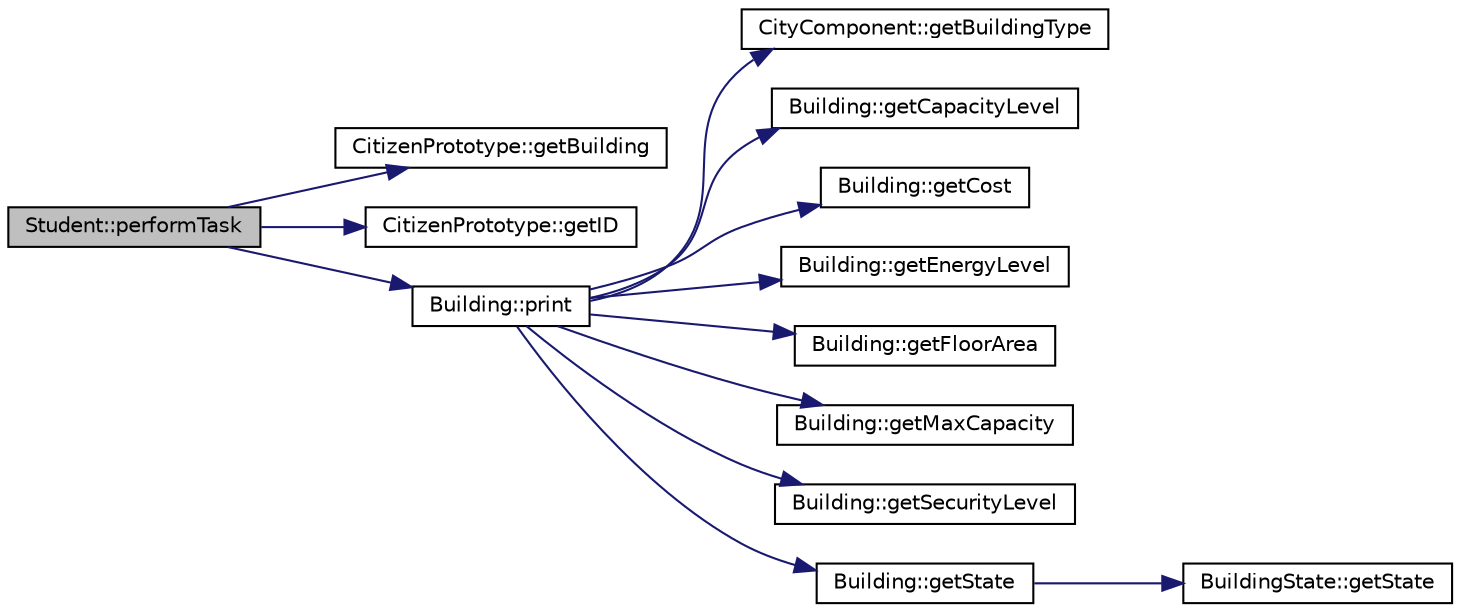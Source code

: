 digraph "Student::performTask"
{
 // LATEX_PDF_SIZE
  edge [fontname="Helvetica",fontsize="10",labelfontname="Helvetica",labelfontsize="10"];
  node [fontname="Helvetica",fontsize="10",shape=record];
  rankdir="LR";
  Node1 [label="Student::performTask",height=0.2,width=0.4,color="black", fillcolor="grey75", style="filled", fontcolor="black",tooltip="Perform the student's task."];
  Node1 -> Node2 [color="midnightblue",fontsize="10",style="solid",fontname="Helvetica"];
  Node2 [label="CitizenPrototype::getBuilding",height=0.2,width=0.4,color="black", fillcolor="white", style="filled",URL="$classCitizenPrototype.html#a036484157a5704f6bcb57677f42bb4d3",tooltip=" "];
  Node1 -> Node3 [color="midnightblue",fontsize="10",style="solid",fontname="Helvetica"];
  Node3 [label="CitizenPrototype::getID",height=0.2,width=0.4,color="black", fillcolor="white", style="filled",URL="$classCitizenPrototype.html#ab8fa7fb81a7e04c87bfed35b1724ba18",tooltip=" "];
  Node1 -> Node4 [color="midnightblue",fontsize="10",style="solid",fontname="Helvetica"];
  Node4 [label="Building::print",height=0.2,width=0.4,color="black", fillcolor="white", style="filled",URL="$classBuilding.html#a780463ee186e6bc3c3e1bca152211d09",tooltip="Prints the component details."];
  Node4 -> Node5 [color="midnightblue",fontsize="10",style="solid",fontname="Helvetica"];
  Node5 [label="CityComponent::getBuildingType",height=0.2,width=0.4,color="black", fillcolor="white", style="filled",URL="$classCityComponent.html#ab6c4da47b2b57cb7b2c45415f71ae5c2",tooltip="Gets the building type."];
  Node4 -> Node6 [color="midnightblue",fontsize="10",style="solid",fontname="Helvetica"];
  Node6 [label="Building::getCapacityLevel",height=0.2,width=0.4,color="black", fillcolor="white", style="filled",URL="$classBuilding.html#a0360b7ebe062e3ba1ec4113962c8abab",tooltip=" "];
  Node4 -> Node7 [color="midnightblue",fontsize="10",style="solid",fontname="Helvetica"];
  Node7 [label="Building::getCost",height=0.2,width=0.4,color="black", fillcolor="white", style="filled",URL="$classBuilding.html#a55e45c369571a1cc9e4e883f726bdf1a",tooltip="Get building cost."];
  Node4 -> Node8 [color="midnightblue",fontsize="10",style="solid",fontname="Helvetica"];
  Node8 [label="Building::getEnergyLevel",height=0.2,width=0.4,color="black", fillcolor="white", style="filled",URL="$classBuilding.html#a9fcaa2e14e6cbfff804a49bae39df5d9",tooltip=" "];
  Node4 -> Node9 [color="midnightblue",fontsize="10",style="solid",fontname="Helvetica"];
  Node9 [label="Building::getFloorArea",height=0.2,width=0.4,color="black", fillcolor="white", style="filled",URL="$classBuilding.html#a333cb1eea387ee3c085918eb9c0d29c9",tooltip=" "];
  Node4 -> Node10 [color="midnightblue",fontsize="10",style="solid",fontname="Helvetica"];
  Node10 [label="Building::getMaxCapacity",height=0.2,width=0.4,color="black", fillcolor="white", style="filled",URL="$classBuilding.html#a0e7b44f061de0088030aa80079a64620",tooltip=" "];
  Node4 -> Node11 [color="midnightblue",fontsize="10",style="solid",fontname="Helvetica"];
  Node11 [label="Building::getSecurityLevel",height=0.2,width=0.4,color="black", fillcolor="white", style="filled",URL="$classBuilding.html#a9ff9f661da5b8d81c77131b1a295f01b",tooltip=" "];
  Node4 -> Node12 [color="midnightblue",fontsize="10",style="solid",fontname="Helvetica"];
  Node12 [label="Building::getState",height=0.2,width=0.4,color="black", fillcolor="white", style="filled",URL="$classBuilding.html#a36727ca54f1fd273874dc941fc0149e1",tooltip=" "];
  Node12 -> Node13 [color="midnightblue",fontsize="10",style="solid",fontname="Helvetica"];
  Node13 [label="BuildingState::getState",height=0.2,width=0.4,color="black", fillcolor="white", style="filled",URL="$classBuildingState.html#ae47516b37a1fbc976b9340762d0dcdd2",tooltip="Get current state name."];
}
